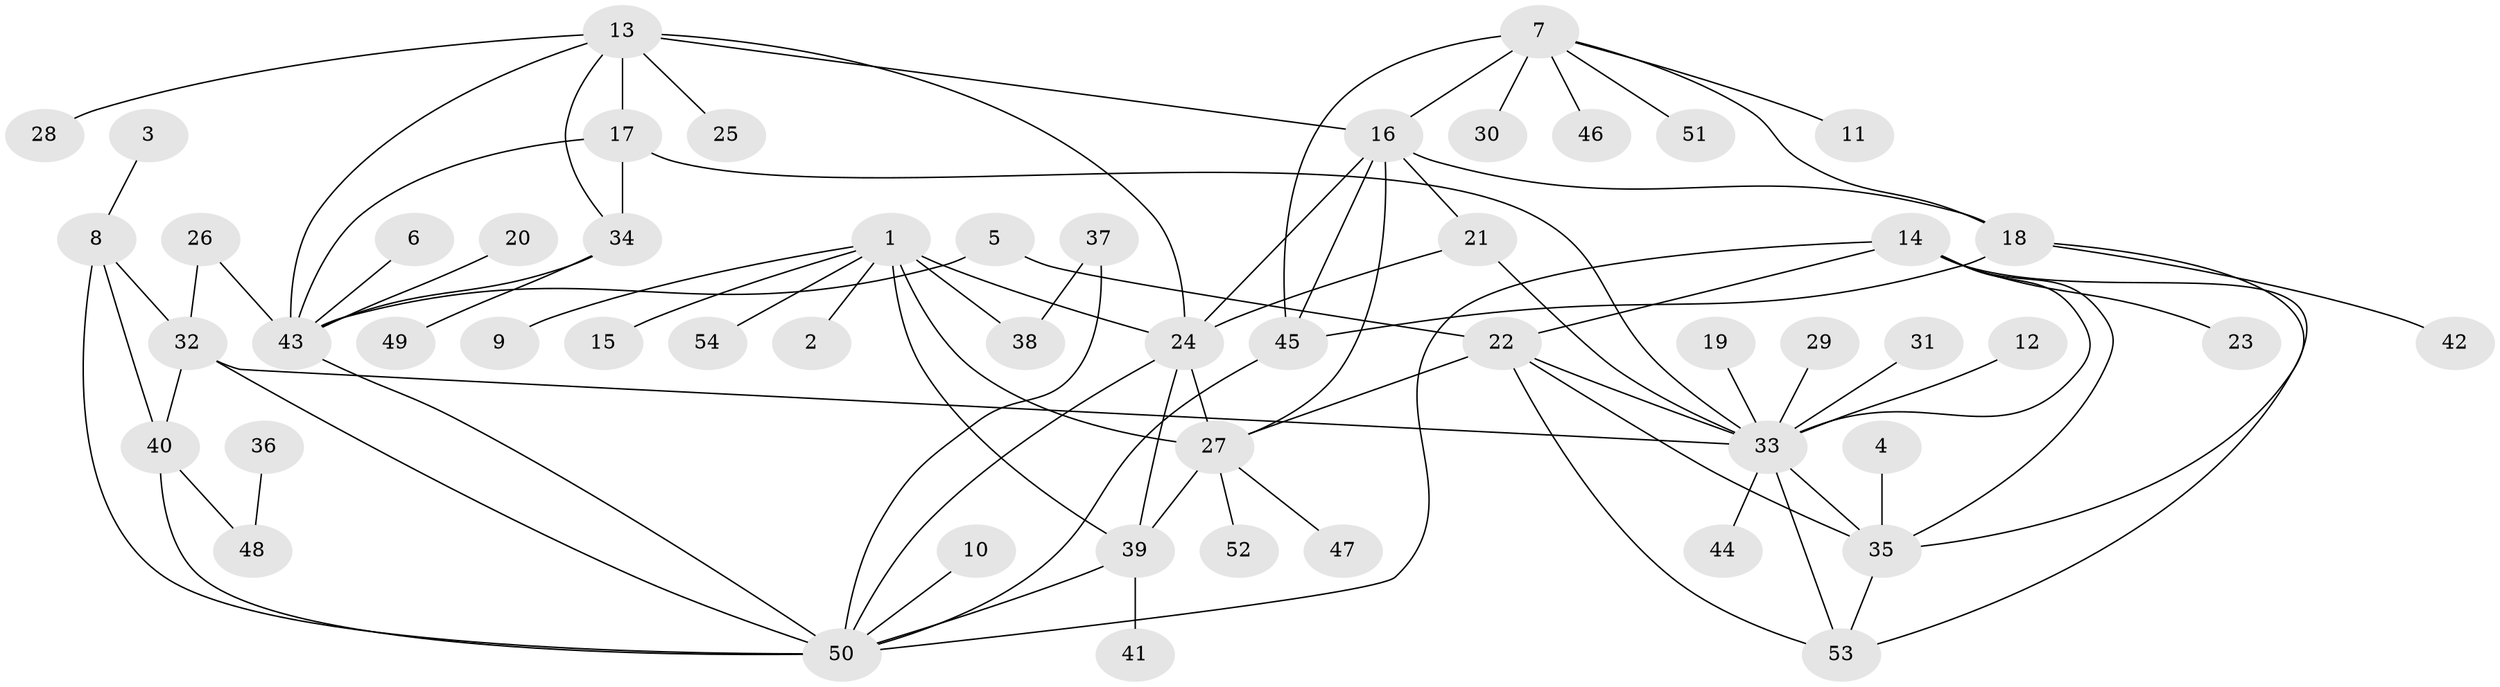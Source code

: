 // original degree distribution, {5: 0.028037383177570093, 7: 0.06542056074766354, 8: 0.028037383177570093, 13: 0.009345794392523364, 9: 0.018691588785046728, 10: 0.018691588785046728, 6: 0.04672897196261682, 14: 0.009345794392523364, 11: 0.009345794392523364, 1: 0.5981308411214953, 2: 0.11214953271028037, 3: 0.056074766355140186}
// Generated by graph-tools (version 1.1) at 2025/02/03/09/25 03:02:52]
// undirected, 54 vertices, 85 edges
graph export_dot {
graph [start="1"]
  node [color=gray90,style=filled];
  1;
  2;
  3;
  4;
  5;
  6;
  7;
  8;
  9;
  10;
  11;
  12;
  13;
  14;
  15;
  16;
  17;
  18;
  19;
  20;
  21;
  22;
  23;
  24;
  25;
  26;
  27;
  28;
  29;
  30;
  31;
  32;
  33;
  34;
  35;
  36;
  37;
  38;
  39;
  40;
  41;
  42;
  43;
  44;
  45;
  46;
  47;
  48;
  49;
  50;
  51;
  52;
  53;
  54;
  1 -- 2 [weight=1.0];
  1 -- 9 [weight=1.0];
  1 -- 15 [weight=1.0];
  1 -- 24 [weight=2.0];
  1 -- 27 [weight=2.0];
  1 -- 38 [weight=1.0];
  1 -- 39 [weight=2.0];
  1 -- 54 [weight=1.0];
  3 -- 8 [weight=1.0];
  4 -- 35 [weight=1.0];
  5 -- 22 [weight=1.0];
  5 -- 43 [weight=1.0];
  6 -- 43 [weight=1.0];
  7 -- 11 [weight=1.0];
  7 -- 16 [weight=2.0];
  7 -- 18 [weight=2.0];
  7 -- 30 [weight=1.0];
  7 -- 45 [weight=2.0];
  7 -- 46 [weight=1.0];
  7 -- 51 [weight=1.0];
  8 -- 32 [weight=2.0];
  8 -- 40 [weight=2.0];
  8 -- 50 [weight=2.0];
  10 -- 50 [weight=1.0];
  12 -- 33 [weight=1.0];
  13 -- 16 [weight=1.0];
  13 -- 17 [weight=2.0];
  13 -- 24 [weight=1.0];
  13 -- 25 [weight=1.0];
  13 -- 28 [weight=1.0];
  13 -- 34 [weight=1.0];
  13 -- 43 [weight=1.0];
  14 -- 22 [weight=1.0];
  14 -- 23 [weight=1.0];
  14 -- 33 [weight=1.0];
  14 -- 35 [weight=1.0];
  14 -- 50 [weight=1.0];
  14 -- 53 [weight=1.0];
  16 -- 18 [weight=1.0];
  16 -- 21 [weight=1.0];
  16 -- 24 [weight=1.0];
  16 -- 27 [weight=1.0];
  16 -- 45 [weight=1.0];
  17 -- 33 [weight=1.0];
  17 -- 34 [weight=2.0];
  17 -- 43 [weight=2.0];
  18 -- 35 [weight=1.0];
  18 -- 42 [weight=1.0];
  18 -- 45 [weight=1.0];
  19 -- 33 [weight=1.0];
  20 -- 43 [weight=1.0];
  21 -- 24 [weight=1.0];
  21 -- 33 [weight=1.0];
  22 -- 27 [weight=1.0];
  22 -- 33 [weight=1.0];
  22 -- 35 [weight=1.0];
  22 -- 53 [weight=1.0];
  24 -- 27 [weight=1.0];
  24 -- 39 [weight=1.0];
  24 -- 50 [weight=1.0];
  26 -- 32 [weight=1.0];
  26 -- 43 [weight=1.0];
  27 -- 39 [weight=1.0];
  27 -- 47 [weight=1.0];
  27 -- 52 [weight=1.0];
  29 -- 33 [weight=1.0];
  31 -- 33 [weight=1.0];
  32 -- 33 [weight=1.0];
  32 -- 40 [weight=1.0];
  32 -- 50 [weight=1.0];
  33 -- 35 [weight=1.0];
  33 -- 44 [weight=1.0];
  33 -- 53 [weight=1.0];
  34 -- 43 [weight=1.0];
  34 -- 49 [weight=1.0];
  35 -- 53 [weight=1.0];
  36 -- 48 [weight=1.0];
  37 -- 38 [weight=1.0];
  37 -- 50 [weight=1.0];
  39 -- 41 [weight=1.0];
  39 -- 50 [weight=1.0];
  40 -- 48 [weight=1.0];
  40 -- 50 [weight=1.0];
  43 -- 50 [weight=1.0];
  45 -- 50 [weight=1.0];
}
